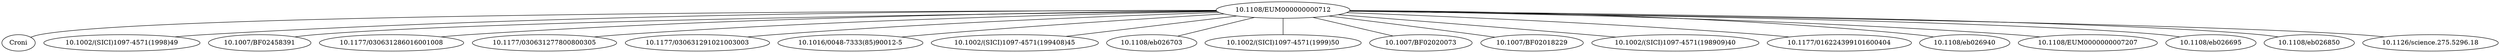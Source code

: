 strict graph mind_map207 {
	"10.1108/EUM000000000712" -- Croni
	"10.1108/EUM000000000712" -- "10.1002/(SICI)1097-4571(1998)49"
	"10.1108/EUM000000000712" -- "10.1007/BF02458391"
	"10.1108/EUM000000000712" -- "10.1177/030631286016001008"
	"10.1108/EUM000000000712" -- "10.1177/030631277800800305"
	"10.1108/EUM000000000712" -- "10.1177/030631291021003003"
	"10.1108/EUM000000000712" -- "10.1016/0048-7333(85)90012-5"
	"10.1108/EUM000000000712" -- "10.1002/(SICI)1097-4571(199408)45"
	"10.1108/EUM000000000712" -- "10.1108/eb026703"
	"10.1108/EUM000000000712" -- "10.1002/(SICI)1097-4571(1999)50"
	"10.1108/EUM000000000712" -- "10.1007/BF02020073"
	"10.1108/EUM000000000712" -- "10.1007/BF02018229"
	"10.1108/EUM000000000712" -- "10.1002/(SICI)1097-4571(198909)40"
	"10.1108/EUM000000000712" -- "10.1177/016224399101600404"
	"10.1108/EUM000000000712" -- "10.1108/eb026940"
	"10.1108/EUM000000000712" -- "10.1108/EUM0000000007207"
	"10.1108/EUM000000000712" -- "10.1108/eb026695"
	"10.1108/EUM000000000712" -- "10.1108/eb026850"
	"10.1108/EUM000000000712" -- "10.1126/science.275.5296.18"
}
